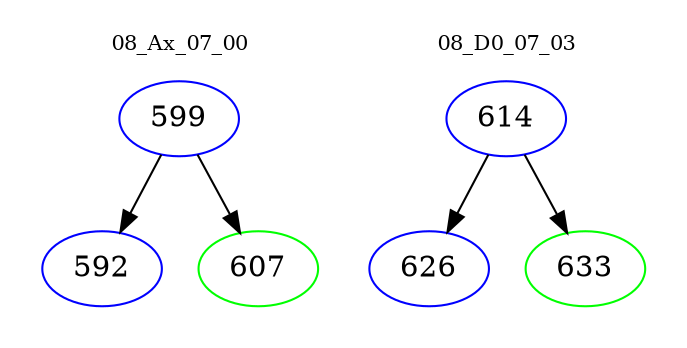 digraph{
subgraph cluster_0 {
color = white
label = "08_Ax_07_00";
fontsize=10;
T0_599 [label="599", color="blue"]
T0_599 -> T0_592 [color="black"]
T0_592 [label="592", color="blue"]
T0_599 -> T0_607 [color="black"]
T0_607 [label="607", color="green"]
}
subgraph cluster_1 {
color = white
label = "08_D0_07_03";
fontsize=10;
T1_614 [label="614", color="blue"]
T1_614 -> T1_626 [color="black"]
T1_626 [label="626", color="blue"]
T1_614 -> T1_633 [color="black"]
T1_633 [label="633", color="green"]
}
}
